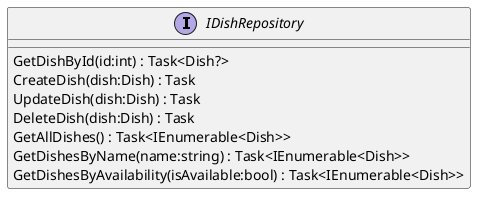@startuml
interface IDishRepository {
    GetDishById(id:int) : Task<Dish?>
    CreateDish(dish:Dish) : Task
    UpdateDish(dish:Dish) : Task
    DeleteDish(dish:Dish) : Task
    GetAllDishes() : Task<IEnumerable<Dish>>
    GetDishesByName(name:string) : Task<IEnumerable<Dish>>
    GetDishesByAvailability(isAvailable:bool) : Task<IEnumerable<Dish>>
}
@enduml
